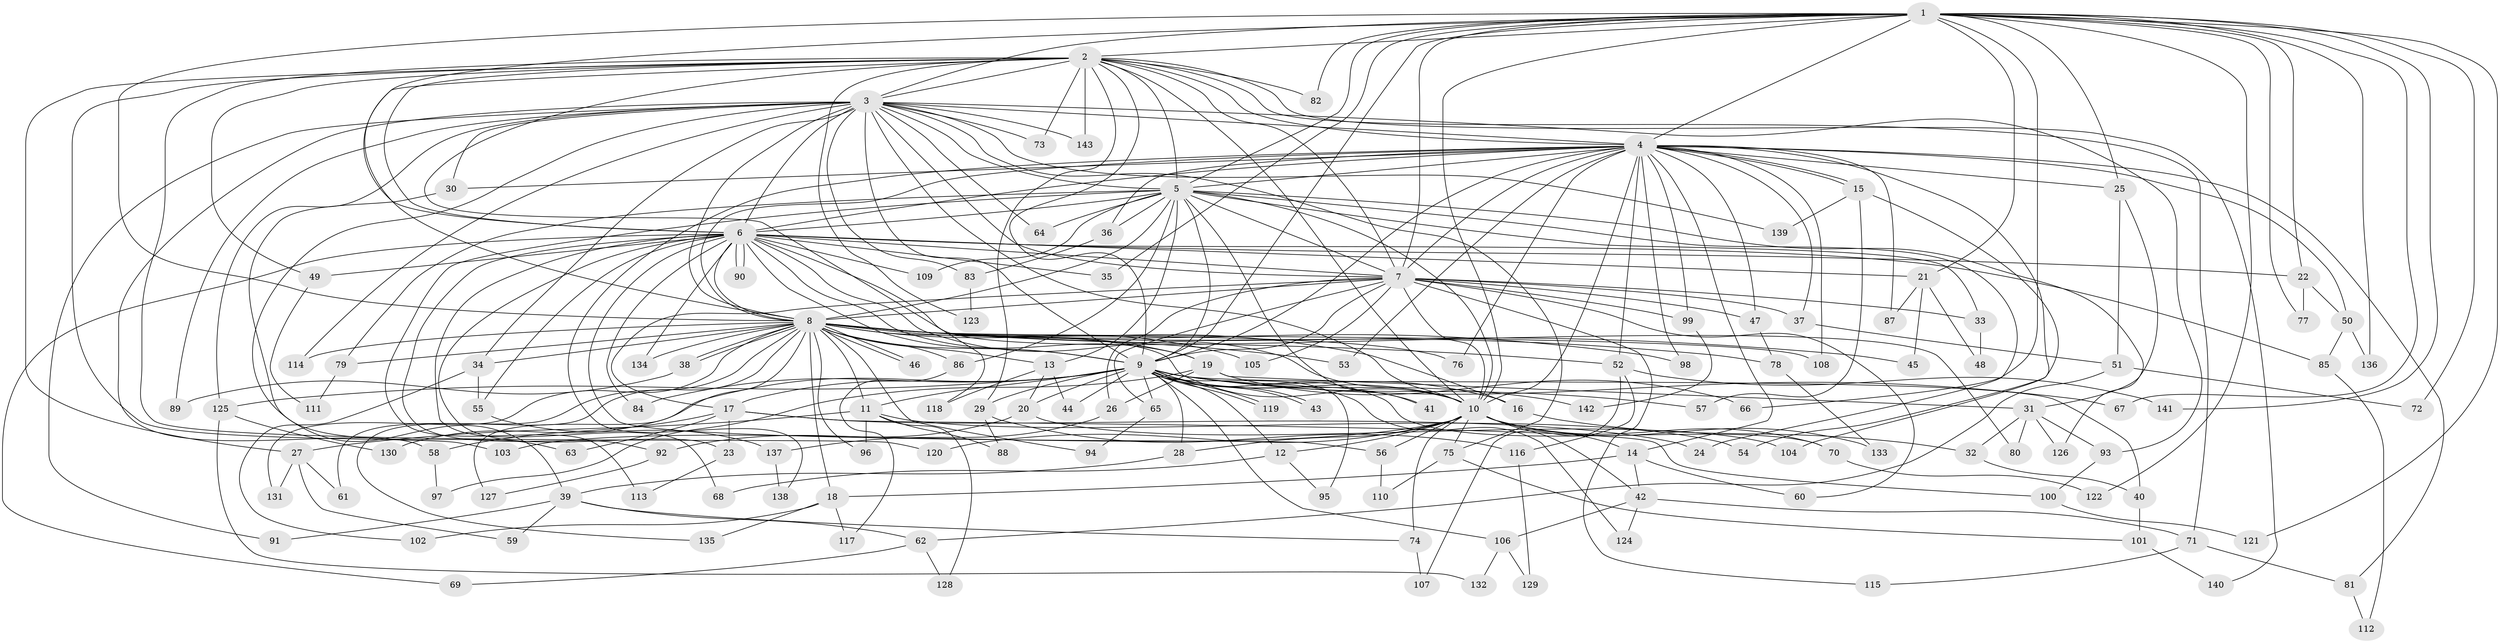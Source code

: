 // Generated by graph-tools (version 1.1) at 2025/01/03/09/25 03:01:22]
// undirected, 143 vertices, 311 edges
graph export_dot {
graph [start="1"]
  node [color=gray90,style=filled];
  1;
  2;
  3;
  4;
  5;
  6;
  7;
  8;
  9;
  10;
  11;
  12;
  13;
  14;
  15;
  16;
  17;
  18;
  19;
  20;
  21;
  22;
  23;
  24;
  25;
  26;
  27;
  28;
  29;
  30;
  31;
  32;
  33;
  34;
  35;
  36;
  37;
  38;
  39;
  40;
  41;
  42;
  43;
  44;
  45;
  46;
  47;
  48;
  49;
  50;
  51;
  52;
  53;
  54;
  55;
  56;
  57;
  58;
  59;
  60;
  61;
  62;
  63;
  64;
  65;
  66;
  67;
  68;
  69;
  70;
  71;
  72;
  73;
  74;
  75;
  76;
  77;
  78;
  79;
  80;
  81;
  82;
  83;
  84;
  85;
  86;
  87;
  88;
  89;
  90;
  91;
  92;
  93;
  94;
  95;
  96;
  97;
  98;
  99;
  100;
  101;
  102;
  103;
  104;
  105;
  106;
  107;
  108;
  109;
  110;
  111;
  112;
  113;
  114;
  115;
  116;
  117;
  118;
  119;
  120;
  121;
  122;
  123;
  124;
  125;
  126;
  127;
  128;
  129;
  130;
  131;
  132;
  133;
  134;
  135;
  136;
  137;
  138;
  139;
  140;
  141;
  142;
  143;
  1 -- 2;
  1 -- 3;
  1 -- 4;
  1 -- 5;
  1 -- 6;
  1 -- 7;
  1 -- 8;
  1 -- 9;
  1 -- 10;
  1 -- 21;
  1 -- 22;
  1 -- 25;
  1 -- 35;
  1 -- 66;
  1 -- 67;
  1 -- 72;
  1 -- 77;
  1 -- 82;
  1 -- 121;
  1 -- 122;
  1 -- 136;
  1 -- 141;
  2 -- 3;
  2 -- 4;
  2 -- 5;
  2 -- 6;
  2 -- 7;
  2 -- 8;
  2 -- 9;
  2 -- 10;
  2 -- 27;
  2 -- 29;
  2 -- 49;
  2 -- 71;
  2 -- 73;
  2 -- 82;
  2 -- 103;
  2 -- 118;
  2 -- 120;
  2 -- 123;
  2 -- 140;
  2 -- 143;
  3 -- 4;
  3 -- 5;
  3 -- 6;
  3 -- 7;
  3 -- 8;
  3 -- 9;
  3 -- 10;
  3 -- 30;
  3 -- 34;
  3 -- 39;
  3 -- 58;
  3 -- 64;
  3 -- 73;
  3 -- 75;
  3 -- 83;
  3 -- 89;
  3 -- 91;
  3 -- 93;
  3 -- 114;
  3 -- 125;
  3 -- 139;
  3 -- 143;
  4 -- 5;
  4 -- 6;
  4 -- 7;
  4 -- 8;
  4 -- 9;
  4 -- 10;
  4 -- 14;
  4 -- 15;
  4 -- 15;
  4 -- 25;
  4 -- 30;
  4 -- 36;
  4 -- 37;
  4 -- 47;
  4 -- 50;
  4 -- 52;
  4 -- 53;
  4 -- 54;
  4 -- 76;
  4 -- 81;
  4 -- 87;
  4 -- 98;
  4 -- 99;
  4 -- 108;
  4 -- 138;
  5 -- 6;
  5 -- 7;
  5 -- 8;
  5 -- 9;
  5 -- 10;
  5 -- 13;
  5 -- 24;
  5 -- 33;
  5 -- 36;
  5 -- 41;
  5 -- 64;
  5 -- 79;
  5 -- 86;
  5 -- 109;
  5 -- 113;
  5 -- 126;
  6 -- 7;
  6 -- 8;
  6 -- 9;
  6 -- 10;
  6 -- 19;
  6 -- 21;
  6 -- 22;
  6 -- 23;
  6 -- 35;
  6 -- 49;
  6 -- 55;
  6 -- 56;
  6 -- 68;
  6 -- 69;
  6 -- 80;
  6 -- 84;
  6 -- 85;
  6 -- 90;
  6 -- 90;
  6 -- 92;
  6 -- 109;
  6 -- 134;
  7 -- 8;
  7 -- 9;
  7 -- 10;
  7 -- 17;
  7 -- 26;
  7 -- 33;
  7 -- 37;
  7 -- 47;
  7 -- 60;
  7 -- 65;
  7 -- 99;
  7 -- 105;
  7 -- 115;
  8 -- 9;
  8 -- 10;
  8 -- 11;
  8 -- 13;
  8 -- 16;
  8 -- 18;
  8 -- 19;
  8 -- 34;
  8 -- 38;
  8 -- 38;
  8 -- 45;
  8 -- 46;
  8 -- 46;
  8 -- 52;
  8 -- 53;
  8 -- 61;
  8 -- 76;
  8 -- 78;
  8 -- 79;
  8 -- 86;
  8 -- 94;
  8 -- 96;
  8 -- 98;
  8 -- 105;
  8 -- 108;
  8 -- 114;
  8 -- 127;
  8 -- 131;
  8 -- 134;
  8 -- 135;
  9 -- 10;
  9 -- 11;
  9 -- 12;
  9 -- 16;
  9 -- 17;
  9 -- 20;
  9 -- 28;
  9 -- 29;
  9 -- 40;
  9 -- 41;
  9 -- 43;
  9 -- 43;
  9 -- 44;
  9 -- 57;
  9 -- 65;
  9 -- 67;
  9 -- 70;
  9 -- 84;
  9 -- 95;
  9 -- 106;
  9 -- 119;
  9 -- 119;
  9 -- 124;
  9 -- 125;
  9 -- 130;
  9 -- 142;
  10 -- 12;
  10 -- 14;
  10 -- 28;
  10 -- 42;
  10 -- 56;
  10 -- 70;
  10 -- 74;
  10 -- 75;
  10 -- 103;
  10 -- 120;
  10 -- 133;
  11 -- 27;
  11 -- 54;
  11 -- 88;
  11 -- 96;
  11 -- 128;
  12 -- 68;
  12 -- 95;
  13 -- 20;
  13 -- 44;
  13 -- 118;
  14 -- 18;
  14 -- 42;
  14 -- 60;
  15 -- 57;
  15 -- 104;
  15 -- 139;
  16 -- 32;
  17 -- 23;
  17 -- 24;
  17 -- 58;
  17 -- 63;
  17 -- 100;
  18 -- 102;
  18 -- 117;
  18 -- 135;
  19 -- 26;
  19 -- 31;
  19 -- 66;
  19 -- 97;
  20 -- 92;
  20 -- 104;
  21 -- 45;
  21 -- 48;
  21 -- 87;
  22 -- 50;
  22 -- 77;
  23 -- 113;
  25 -- 31;
  25 -- 51;
  26 -- 137;
  27 -- 59;
  27 -- 61;
  27 -- 131;
  28 -- 39;
  29 -- 88;
  29 -- 116;
  30 -- 63;
  31 -- 32;
  31 -- 80;
  31 -- 93;
  31 -- 126;
  32 -- 40;
  33 -- 48;
  34 -- 55;
  34 -- 102;
  36 -- 83;
  37 -- 51;
  38 -- 89;
  39 -- 59;
  39 -- 62;
  39 -- 74;
  39 -- 91;
  40 -- 101;
  42 -- 71;
  42 -- 106;
  42 -- 124;
  47 -- 78;
  49 -- 111;
  50 -- 85;
  50 -- 136;
  51 -- 62;
  51 -- 72;
  52 -- 107;
  52 -- 116;
  52 -- 141;
  55 -- 137;
  56 -- 110;
  58 -- 97;
  62 -- 69;
  62 -- 128;
  65 -- 94;
  70 -- 122;
  71 -- 81;
  71 -- 115;
  74 -- 107;
  75 -- 101;
  75 -- 110;
  78 -- 133;
  79 -- 111;
  81 -- 112;
  83 -- 123;
  85 -- 112;
  86 -- 117;
  92 -- 127;
  93 -- 100;
  99 -- 142;
  100 -- 121;
  101 -- 140;
  106 -- 129;
  106 -- 132;
  116 -- 129;
  125 -- 130;
  125 -- 132;
  137 -- 138;
}
